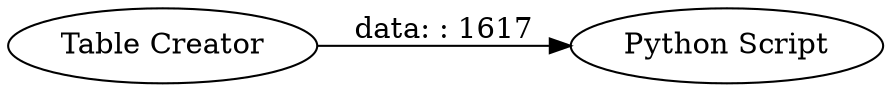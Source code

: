digraph {
	"1988792819419866763_172" [label="Python Script"]
	"1988792819419866763_173" [label="Table Creator"]
	"1988792819419866763_173" -> "1988792819419866763_172" [label="data: : 1617"]
	rankdir=LR
}
